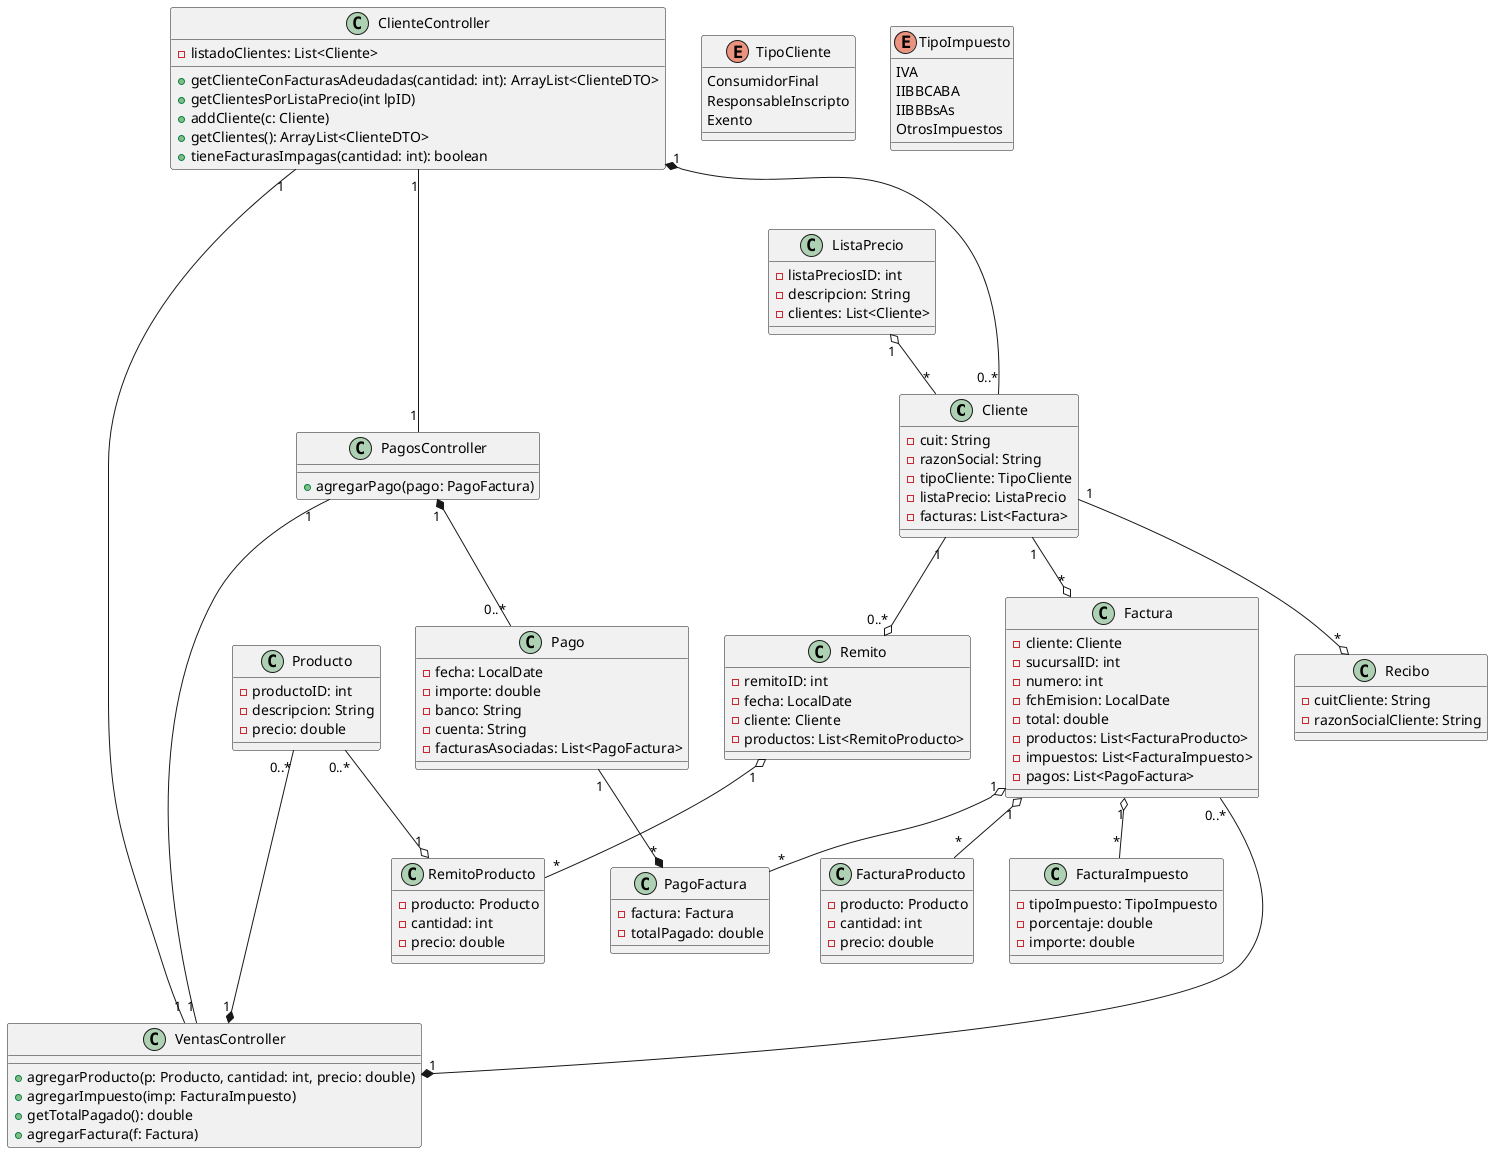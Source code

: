 @startuml
' Modelos principales
class Cliente {
  - cuit: String
  - razonSocial: String
  - tipoCliente: TipoCliente
  - listaPrecio: ListaPrecio
  - facturas: List<Factura>
}
class ListaPrecio {
  - listaPreciosID: int
  - descripcion: String
  - clientes: List<Cliente>
}
class Factura {
  - cliente: Cliente
  - sucursalID: int
  - numero: int
  - fchEmision: LocalDate
  - total: double
  - productos: List<FacturaProducto>
  - impuestos: List<FacturaImpuesto>
  - pagos: List<PagoFactura>
}
class FacturaProducto {
  - producto: Producto
  - cantidad: int
  - precio: double
}
class FacturaImpuesto {
  - tipoImpuesto: TipoImpuesto
  - porcentaje: double
  - importe: double
}
class PagoFactura {
  - factura: Factura
  - totalPagado: double
}
class Producto {
  - productoID: int
  - descripcion: String
  - precio: double
}
class Remito {
  - remitoID: int
  - fecha: LocalDate
  - cliente: Cliente
  - productos: List<RemitoProducto>
}
class RemitoProducto {
  - producto: Producto
  - cantidad: int
  - precio: double
}
class Pago {
  - fecha: LocalDate
  - importe: double
  - banco: String
  - cuenta: String
  - facturasAsociadas: List<PagoFactura>
}
class Recibo {
  - cuitCliente: String
  - razonSocialCliente: String
}

' Controladores (Singleton)
class ClienteController{
  - listadoClientes: List<Cliente>
  + getClienteConFacturasAdeudadas(cantidad: int): ArrayList<ClienteDTO>
  + getClientesPorListaPrecio(int lpID)
  + addCliente(c: Cliente)
  + getClientes(): ArrayList<ClienteDTO>
  + tieneFacturasImpagas(cantidad: int): boolean
  }

class VentasController {
  + agregarProducto(p: Producto, cantidad: int, precio: double)
  + agregarImpuesto(imp: FacturaImpuesto)
  + getTotalPagado(): double
  + agregarFactura(f: Factura)
  }

class PagosController{
  + agregarPago(pago: PagoFactura)
  }

' Enumeraciones
enum TipoCliente {
  ConsumidorFinal
  ResponsableInscripto
  Exento
}
enum TipoImpuesto {
  IVA
  IIBBCABA
  IIBBBsAs
  OtrosImpuestos
}

' Relaciones de composición y asociación
ListaPrecio "1" o-- "*" Cliente
Cliente "1" --o "*" Factura
Cliente "1" --o "*" Recibo
Factura "1" o-- "*" FacturaProducto
Factura "1" o-- "*" FacturaImpuesto
Factura "1" o-- "*" PagoFactura
Remito "1" o-- "*" RemitoProducto
Pago "1" --* "*" PagoFactura
Factura "0..*" --* "1" VentasController
Producto "0..*" --* "1" VentasController
Producto "0..*" --o "1" RemitoProducto
Cliente "1" --o "0..*" Remito

ClienteController "1" *-- "0..*" Cliente
PagosController "1" *-- "0..*" Pago
ClienteController "1" --- "1" PagosController
ClienteController "1" --- "1" VentasController
PagosController "1" ---- "1" VentasController

@enduml